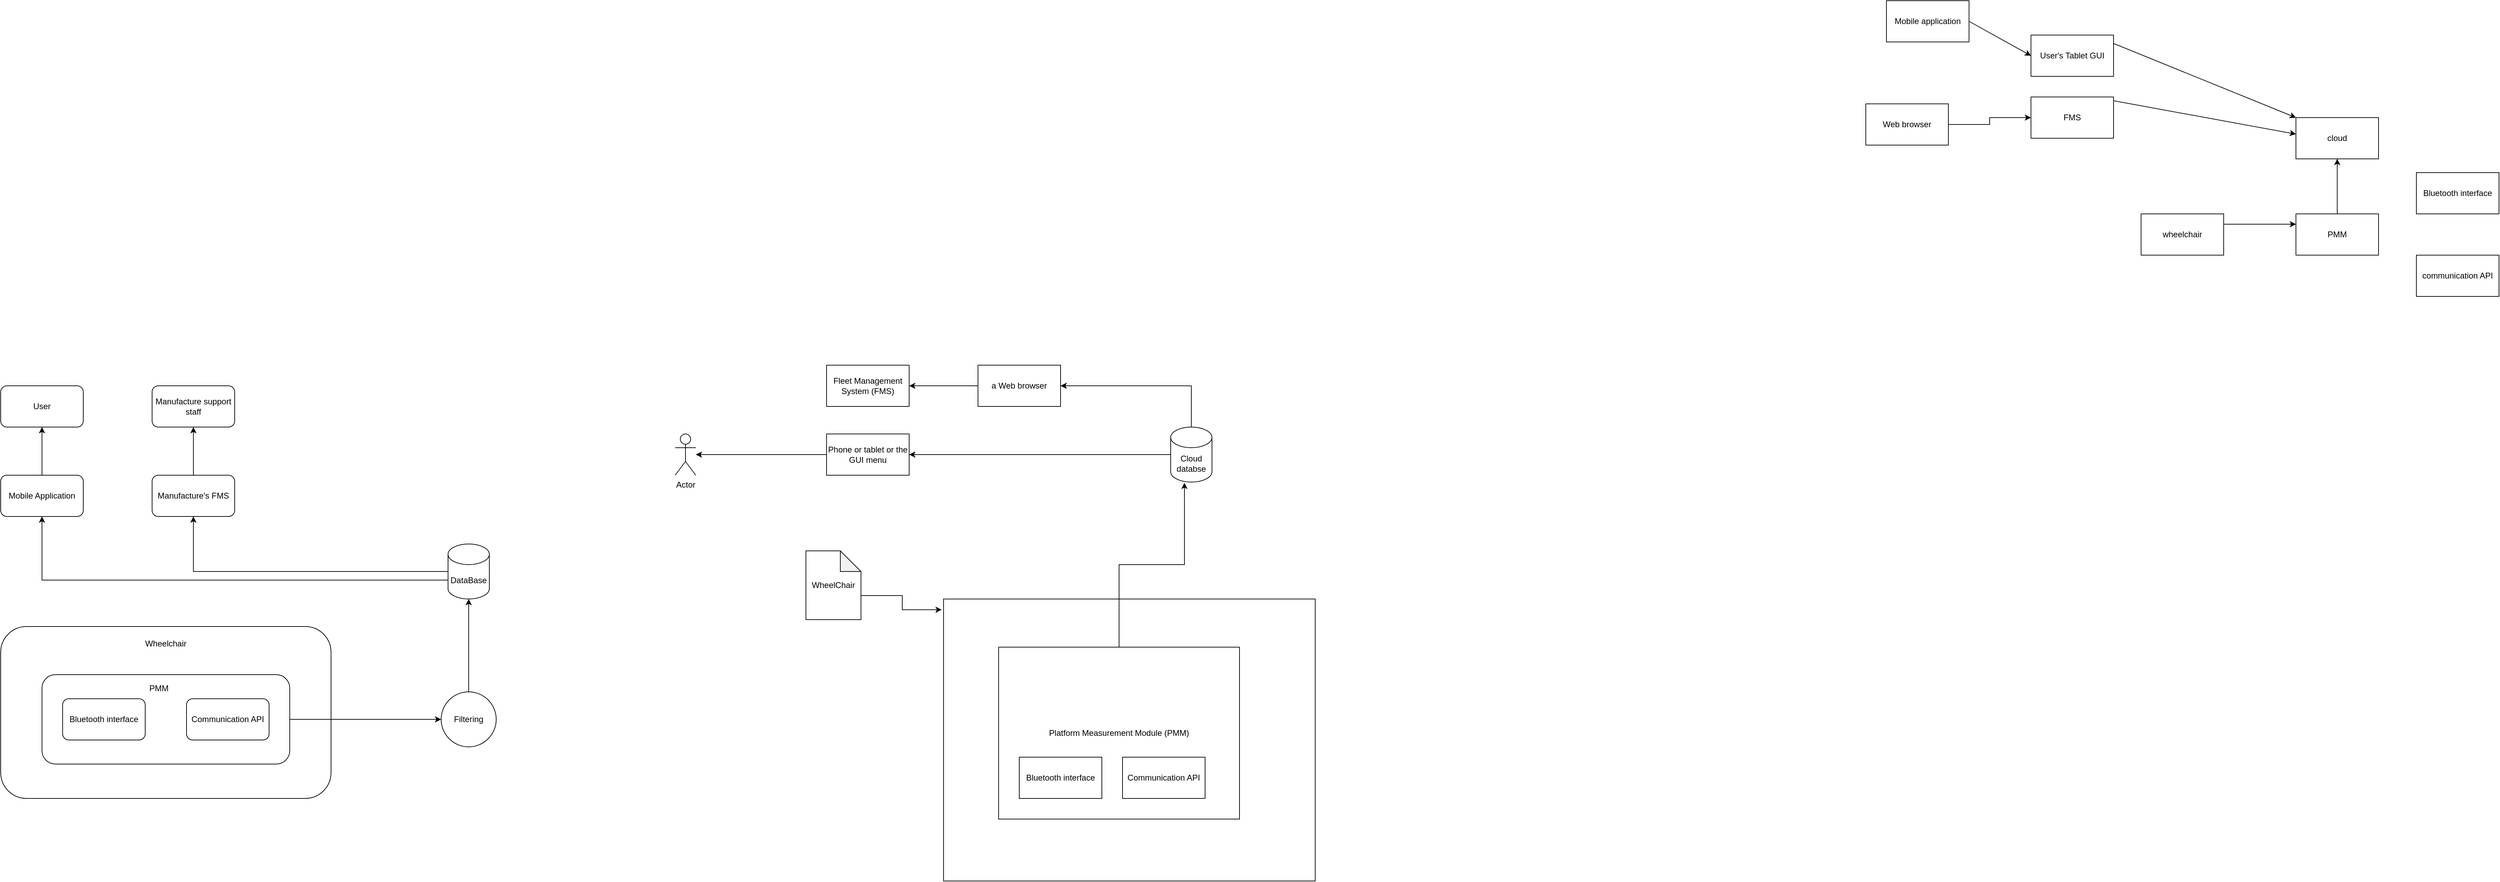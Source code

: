 <mxfile version="21.2.6" type="github">
  <diagram name="Page-1" id="2HoaWyoffMcEFKi5XVGU">
    <mxGraphModel dx="5058" dy="902" grid="1" gridSize="10" guides="1" tooltips="1" connect="1" arrows="1" fold="1" page="1" pageScale="1" pageWidth="850" pageHeight="1100" math="0" shadow="0">
      <root>
        <mxCell id="0" />
        <mxCell id="1" parent="0" />
        <mxCell id="q9k3K2fbTDSMo2qfYa4H-4" style="edgeStyle=orthogonalEdgeStyle;rounded=0;orthogonalLoop=1;jettySize=auto;html=1;exitX=1;exitY=0.25;exitDx=0;exitDy=0;entryX=0;entryY=0.25;entryDx=0;entryDy=0;" parent="1" source="q9k3K2fbTDSMo2qfYa4H-1" target="q9k3K2fbTDSMo2qfYa4H-3" edge="1">
          <mxGeometry relative="1" as="geometry" />
        </mxCell>
        <mxCell id="q9k3K2fbTDSMo2qfYa4H-1" value="wheelchair" style="rounded=0;whiteSpace=wrap;html=1;" parent="1" vertex="1">
          <mxGeometry x="140" y="350" width="120" height="60" as="geometry" />
        </mxCell>
        <mxCell id="q9k3K2fbTDSMo2qfYa4H-2" value="cloud" style="rounded=0;whiteSpace=wrap;html=1;" parent="1" vertex="1">
          <mxGeometry x="365" y="210" width="120" height="60" as="geometry" />
        </mxCell>
        <mxCell id="q9k3K2fbTDSMo2qfYa4H-8" style="edgeStyle=orthogonalEdgeStyle;rounded=0;orthogonalLoop=1;jettySize=auto;html=1;exitX=0.5;exitY=0;exitDx=0;exitDy=0;entryX=0.5;entryY=1;entryDx=0;entryDy=0;" parent="1" source="q9k3K2fbTDSMo2qfYa4H-3" target="q9k3K2fbTDSMo2qfYa4H-2" edge="1">
          <mxGeometry relative="1" as="geometry" />
        </mxCell>
        <mxCell id="q9k3K2fbTDSMo2qfYa4H-3" value="PMM" style="rounded=0;whiteSpace=wrap;html=1;" parent="1" vertex="1">
          <mxGeometry x="365" y="350" width="120" height="60" as="geometry" />
        </mxCell>
        <mxCell id="q9k3K2fbTDSMo2qfYa4H-5" value="communication API" style="rounded=0;whiteSpace=wrap;html=1;" parent="1" vertex="1">
          <mxGeometry x="540" y="410" width="120" height="60" as="geometry" />
        </mxCell>
        <mxCell id="q9k3K2fbTDSMo2qfYa4H-6" value="Bluetooth interface" style="rounded=0;whiteSpace=wrap;html=1;" parent="1" vertex="1">
          <mxGeometry x="540" y="290" width="120" height="60" as="geometry" />
        </mxCell>
        <mxCell id="q9k3K2fbTDSMo2qfYa4H-10" style="rounded=0;orthogonalLoop=1;jettySize=auto;html=1;exitX=0.75;exitY=0;exitDx=0;exitDy=0;entryX=0;entryY=0;entryDx=0;entryDy=0;" parent="1" source="q9k3K2fbTDSMo2qfYa4H-7" target="q9k3K2fbTDSMo2qfYa4H-2" edge="1">
          <mxGeometry relative="1" as="geometry" />
        </mxCell>
        <mxCell id="q9k3K2fbTDSMo2qfYa4H-7" value="User&#39;s Tablet GUI" style="rounded=0;whiteSpace=wrap;html=1;" parent="1" vertex="1">
          <mxGeometry x="-20" y="90" width="120" height="60" as="geometry" />
        </mxCell>
        <mxCell id="q9k3K2fbTDSMo2qfYa4H-11" style="rounded=0;orthogonalLoop=1;jettySize=auto;html=1;exitX=0.75;exitY=0;exitDx=0;exitDy=0;entryX=0;entryY=0.4;entryDx=0;entryDy=0;entryPerimeter=0;" parent="1" source="q9k3K2fbTDSMo2qfYa4H-9" target="q9k3K2fbTDSMo2qfYa4H-2" edge="1">
          <mxGeometry relative="1" as="geometry">
            <mxPoint x="360" y="410" as="targetPoint" />
          </mxGeometry>
        </mxCell>
        <mxCell id="q9k3K2fbTDSMo2qfYa4H-9" value="FMS" style="rounded=0;whiteSpace=wrap;html=1;" parent="1" vertex="1">
          <mxGeometry x="-20" y="180" width="120" height="60" as="geometry" />
        </mxCell>
        <mxCell id="q9k3K2fbTDSMo2qfYa4H-13" style="rounded=0;orthogonalLoop=1;jettySize=auto;html=1;exitX=1;exitY=0.5;exitDx=0;exitDy=0;entryX=0;entryY=0.5;entryDx=0;entryDy=0;" parent="1" source="q9k3K2fbTDSMo2qfYa4H-12" target="q9k3K2fbTDSMo2qfYa4H-7" edge="1">
          <mxGeometry relative="1" as="geometry" />
        </mxCell>
        <mxCell id="q9k3K2fbTDSMo2qfYa4H-12" value="Mobile application" style="rounded=0;whiteSpace=wrap;html=1;" parent="1" vertex="1">
          <mxGeometry x="-230" y="40" width="120" height="60" as="geometry" />
        </mxCell>
        <mxCell id="q9k3K2fbTDSMo2qfYa4H-15" style="edgeStyle=orthogonalEdgeStyle;rounded=0;orthogonalLoop=1;jettySize=auto;html=1;exitX=1;exitY=0.5;exitDx=0;exitDy=0;entryX=0;entryY=0.5;entryDx=0;entryDy=0;" parent="1" source="q9k3K2fbTDSMo2qfYa4H-14" target="q9k3K2fbTDSMo2qfYa4H-9" edge="1">
          <mxGeometry relative="1" as="geometry" />
        </mxCell>
        <mxCell id="q9k3K2fbTDSMo2qfYa4H-14" value="Web browser" style="rounded=0;whiteSpace=wrap;html=1;" parent="1" vertex="1">
          <mxGeometry x="-260" y="190" width="120" height="60" as="geometry" />
        </mxCell>
        <mxCell id="mnsmeuFdQUByq-XuXx8Z-1" value="" style="rounded=0;whiteSpace=wrap;html=1;" parent="1" vertex="1">
          <mxGeometry x="-1600" y="910" width="540" height="410" as="geometry" />
        </mxCell>
        <mxCell id="mnsmeuFdQUByq-XuXx8Z-3" style="edgeStyle=orthogonalEdgeStyle;rounded=0;orthogonalLoop=1;jettySize=auto;html=1;exitX=0;exitY=0;exitDx=80;exitDy=65;exitPerimeter=0;entryX=-0.005;entryY=0.038;entryDx=0;entryDy=0;entryPerimeter=0;" parent="1" source="mnsmeuFdQUByq-XuXx8Z-2" target="mnsmeuFdQUByq-XuXx8Z-1" edge="1">
          <mxGeometry relative="1" as="geometry" />
        </mxCell>
        <mxCell id="mnsmeuFdQUByq-XuXx8Z-2" value="WheelChair" style="shape=note;whiteSpace=wrap;html=1;backgroundOutline=1;darkOpacity=0.05;" parent="1" vertex="1">
          <mxGeometry x="-1800" y="840" width="80" height="100" as="geometry" />
        </mxCell>
        <mxCell id="mnsmeuFdQUByq-XuXx8Z-8" style="edgeStyle=orthogonalEdgeStyle;rounded=0;orthogonalLoop=1;jettySize=auto;html=1;exitX=0.5;exitY=0;exitDx=0;exitDy=0;entryX=0.333;entryY=1.013;entryDx=0;entryDy=0;entryPerimeter=0;" parent="1" source="mnsmeuFdQUByq-XuXx8Z-4" target="mnsmeuFdQUByq-XuXx8Z-7" edge="1">
          <mxGeometry relative="1" as="geometry" />
        </mxCell>
        <mxCell id="mnsmeuFdQUByq-XuXx8Z-4" value="Platform Measurement Module (PMM)" style="rounded=0;whiteSpace=wrap;html=1;" parent="1" vertex="1">
          <mxGeometry x="-1520" y="980" width="350" height="250" as="geometry" />
        </mxCell>
        <mxCell id="mnsmeuFdQUByq-XuXx8Z-5" value="Communication API" style="rounded=0;whiteSpace=wrap;html=1;" parent="1" vertex="1">
          <mxGeometry x="-1340" y="1140" width="120" height="60" as="geometry" />
        </mxCell>
        <mxCell id="mnsmeuFdQUByq-XuXx8Z-6" value="Bluetooth interface" style="rounded=0;whiteSpace=wrap;html=1;" parent="1" vertex="1">
          <mxGeometry x="-1490" y="1140" width="120" height="60" as="geometry" />
        </mxCell>
        <mxCell id="mnsmeuFdQUByq-XuXx8Z-18" style="edgeStyle=orthogonalEdgeStyle;rounded=0;orthogonalLoop=1;jettySize=auto;html=1;exitX=0;exitY=0.5;exitDx=0;exitDy=0;exitPerimeter=0;entryX=1;entryY=0.5;entryDx=0;entryDy=0;" parent="1" source="mnsmeuFdQUByq-XuXx8Z-7" target="mnsmeuFdQUByq-XuXx8Z-17" edge="1">
          <mxGeometry relative="1" as="geometry" />
        </mxCell>
        <mxCell id="mnsmeuFdQUByq-XuXx8Z-26" style="edgeStyle=orthogonalEdgeStyle;rounded=0;orthogonalLoop=1;jettySize=auto;html=1;exitX=0.5;exitY=0;exitDx=0;exitDy=0;exitPerimeter=0;entryX=1;entryY=0.5;entryDx=0;entryDy=0;" parent="1" source="mnsmeuFdQUByq-XuXx8Z-7" target="mnsmeuFdQUByq-XuXx8Z-19" edge="1">
          <mxGeometry relative="1" as="geometry" />
        </mxCell>
        <mxCell id="mnsmeuFdQUByq-XuXx8Z-7" value="Cloud databse" style="shape=cylinder3;whiteSpace=wrap;html=1;boundedLbl=1;backgroundOutline=1;size=15;" parent="1" vertex="1">
          <mxGeometry x="-1270" y="660" width="60" height="80" as="geometry" />
        </mxCell>
        <mxCell id="mnsmeuFdQUByq-XuXx8Z-22" style="edgeStyle=orthogonalEdgeStyle;rounded=0;orthogonalLoop=1;jettySize=auto;html=1;exitX=0;exitY=0.5;exitDx=0;exitDy=0;" parent="1" source="mnsmeuFdQUByq-XuXx8Z-17" target="mnsmeuFdQUByq-XuXx8Z-21" edge="1">
          <mxGeometry relative="1" as="geometry" />
        </mxCell>
        <mxCell id="mnsmeuFdQUByq-XuXx8Z-17" value="Phone or tablet or the GUI menu" style="rounded=0;whiteSpace=wrap;html=1;" parent="1" vertex="1">
          <mxGeometry x="-1770" y="670" width="120" height="60" as="geometry" />
        </mxCell>
        <mxCell id="mnsmeuFdQUByq-XuXx8Z-27" style="edgeStyle=orthogonalEdgeStyle;rounded=0;orthogonalLoop=1;jettySize=auto;html=1;exitX=0;exitY=0.5;exitDx=0;exitDy=0;entryX=1;entryY=0.5;entryDx=0;entryDy=0;" parent="1" source="mnsmeuFdQUByq-XuXx8Z-19" target="mnsmeuFdQUByq-XuXx8Z-25" edge="1">
          <mxGeometry relative="1" as="geometry" />
        </mxCell>
        <mxCell id="mnsmeuFdQUByq-XuXx8Z-19" value="a Web browser" style="rounded=0;whiteSpace=wrap;html=1;" parent="1" vertex="1">
          <mxGeometry x="-1550" y="570" width="120" height="60" as="geometry" />
        </mxCell>
        <mxCell id="mnsmeuFdQUByq-XuXx8Z-21" value="Actor" style="shape=umlActor;verticalLabelPosition=bottom;verticalAlign=top;html=1;outlineConnect=0;" parent="1" vertex="1">
          <mxGeometry x="-1990" y="670" width="30" height="60" as="geometry" />
        </mxCell>
        <mxCell id="mnsmeuFdQUByq-XuXx8Z-25" value="Fleet Management System (FMS)" style="rounded=0;whiteSpace=wrap;html=1;" parent="1" vertex="1">
          <mxGeometry x="-1770" y="570" width="120" height="60" as="geometry" />
        </mxCell>
        <mxCell id="MEH0_ADtMj9MbitDLR-3-2" value="" style="rounded=1;whiteSpace=wrap;html=1;align=center;" vertex="1" parent="1">
          <mxGeometry x="-2970" y="950" width="480" height="250" as="geometry" />
        </mxCell>
        <mxCell id="MEH0_ADtMj9MbitDLR-3-1" value="User" style="rounded=1;whiteSpace=wrap;html=1;" vertex="1" parent="1">
          <mxGeometry x="-2970" y="600" width="120" height="60" as="geometry" />
        </mxCell>
        <mxCell id="MEH0_ADtMj9MbitDLR-3-3" value="Wheelchair" style="text;html=1;strokeColor=none;fillColor=none;align=center;verticalAlign=middle;whiteSpace=wrap;rounded=0;" vertex="1" parent="1">
          <mxGeometry x="-2760" y="960" width="60" height="30" as="geometry" />
        </mxCell>
        <mxCell id="MEH0_ADtMj9MbitDLR-3-19" style="edgeStyle=orthogonalEdgeStyle;rounded=0;orthogonalLoop=1;jettySize=auto;html=1;exitX=0.5;exitY=0;exitDx=0;exitDy=0;entryX=0.5;entryY=1;entryDx=0;entryDy=0;" edge="1" parent="1" source="MEH0_ADtMj9MbitDLR-3-6" target="MEH0_ADtMj9MbitDLR-3-18">
          <mxGeometry relative="1" as="geometry" />
        </mxCell>
        <mxCell id="MEH0_ADtMj9MbitDLR-3-6" value="Manufacture&#39;s FMS" style="rounded=1;whiteSpace=wrap;html=1;" vertex="1" parent="1">
          <mxGeometry x="-2750" y="730" width="120" height="60" as="geometry" />
        </mxCell>
        <mxCell id="MEH0_ADtMj9MbitDLR-3-15" style="edgeStyle=orthogonalEdgeStyle;rounded=0;orthogonalLoop=1;jettySize=auto;html=1;exitX=0;exitY=0;exitDx=0;exitDy=52.5;exitPerimeter=0;entryX=0.5;entryY=1;entryDx=0;entryDy=0;" edge="1" parent="1" source="MEH0_ADtMj9MbitDLR-3-7" target="MEH0_ADtMj9MbitDLR-3-14">
          <mxGeometry relative="1" as="geometry" />
        </mxCell>
        <mxCell id="MEH0_ADtMj9MbitDLR-3-17" style="edgeStyle=orthogonalEdgeStyle;rounded=0;orthogonalLoop=1;jettySize=auto;html=1;exitX=0;exitY=0.5;exitDx=0;exitDy=0;exitPerimeter=0;entryX=0.5;entryY=1;entryDx=0;entryDy=0;" edge="1" parent="1" source="MEH0_ADtMj9MbitDLR-3-7" target="MEH0_ADtMj9MbitDLR-3-6">
          <mxGeometry relative="1" as="geometry" />
        </mxCell>
        <mxCell id="MEH0_ADtMj9MbitDLR-3-7" value="DataBase" style="shape=cylinder3;whiteSpace=wrap;html=1;boundedLbl=1;backgroundOutline=1;size=15;" vertex="1" parent="1">
          <mxGeometry x="-2320" y="830" width="60" height="80" as="geometry" />
        </mxCell>
        <mxCell id="MEH0_ADtMj9MbitDLR-3-21" style="edgeStyle=orthogonalEdgeStyle;rounded=0;orthogonalLoop=1;jettySize=auto;html=1;exitX=1;exitY=0.5;exitDx=0;exitDy=0;entryX=0;entryY=0.5;entryDx=0;entryDy=0;" edge="1" parent="1" source="MEH0_ADtMj9MbitDLR-3-10" target="MEH0_ADtMj9MbitDLR-3-20">
          <mxGeometry relative="1" as="geometry" />
        </mxCell>
        <mxCell id="MEH0_ADtMj9MbitDLR-3-10" value="" style="rounded=1;whiteSpace=wrap;html=1;" vertex="1" parent="1">
          <mxGeometry x="-2910" y="1020" width="360" height="130" as="geometry" />
        </mxCell>
        <mxCell id="MEH0_ADtMj9MbitDLR-3-11" value="Bluetooth interface" style="rounded=1;whiteSpace=wrap;html=1;" vertex="1" parent="1">
          <mxGeometry x="-2880" y="1055" width="120" height="60" as="geometry" />
        </mxCell>
        <mxCell id="MEH0_ADtMj9MbitDLR-3-12" value="Communication API" style="rounded=1;whiteSpace=wrap;html=1;" vertex="1" parent="1">
          <mxGeometry x="-2700" y="1055" width="120" height="60" as="geometry" />
        </mxCell>
        <mxCell id="MEH0_ADtMj9MbitDLR-3-13" value="PMM" style="text;html=1;strokeColor=none;fillColor=none;align=center;verticalAlign=middle;whiteSpace=wrap;rounded=0;" vertex="1" parent="1">
          <mxGeometry x="-2770" y="1025" width="60" height="30" as="geometry" />
        </mxCell>
        <mxCell id="MEH0_ADtMj9MbitDLR-3-16" style="edgeStyle=orthogonalEdgeStyle;rounded=0;orthogonalLoop=1;jettySize=auto;html=1;exitX=0.5;exitY=0;exitDx=0;exitDy=0;entryX=0.5;entryY=1;entryDx=0;entryDy=0;" edge="1" parent="1" source="MEH0_ADtMj9MbitDLR-3-14" target="MEH0_ADtMj9MbitDLR-3-1">
          <mxGeometry relative="1" as="geometry" />
        </mxCell>
        <mxCell id="MEH0_ADtMj9MbitDLR-3-14" value="Mobile Application" style="rounded=1;whiteSpace=wrap;html=1;" vertex="1" parent="1">
          <mxGeometry x="-2970" y="730" width="120" height="60" as="geometry" />
        </mxCell>
        <mxCell id="MEH0_ADtMj9MbitDLR-3-18" value="Manufacture support staff" style="rounded=1;whiteSpace=wrap;html=1;" vertex="1" parent="1">
          <mxGeometry x="-2750" y="600" width="120" height="60" as="geometry" />
        </mxCell>
        <mxCell id="MEH0_ADtMj9MbitDLR-3-22" style="edgeStyle=orthogonalEdgeStyle;rounded=0;orthogonalLoop=1;jettySize=auto;html=1;exitX=0.5;exitY=0;exitDx=0;exitDy=0;entryX=0.5;entryY=1;entryDx=0;entryDy=0;entryPerimeter=0;" edge="1" parent="1" source="MEH0_ADtMj9MbitDLR-3-20" target="MEH0_ADtMj9MbitDLR-3-7">
          <mxGeometry relative="1" as="geometry" />
        </mxCell>
        <mxCell id="MEH0_ADtMj9MbitDLR-3-20" value="Filtering" style="ellipse;whiteSpace=wrap;html=1;aspect=fixed;" vertex="1" parent="1">
          <mxGeometry x="-2330" y="1045" width="80" height="80" as="geometry" />
        </mxCell>
      </root>
    </mxGraphModel>
  </diagram>
</mxfile>

